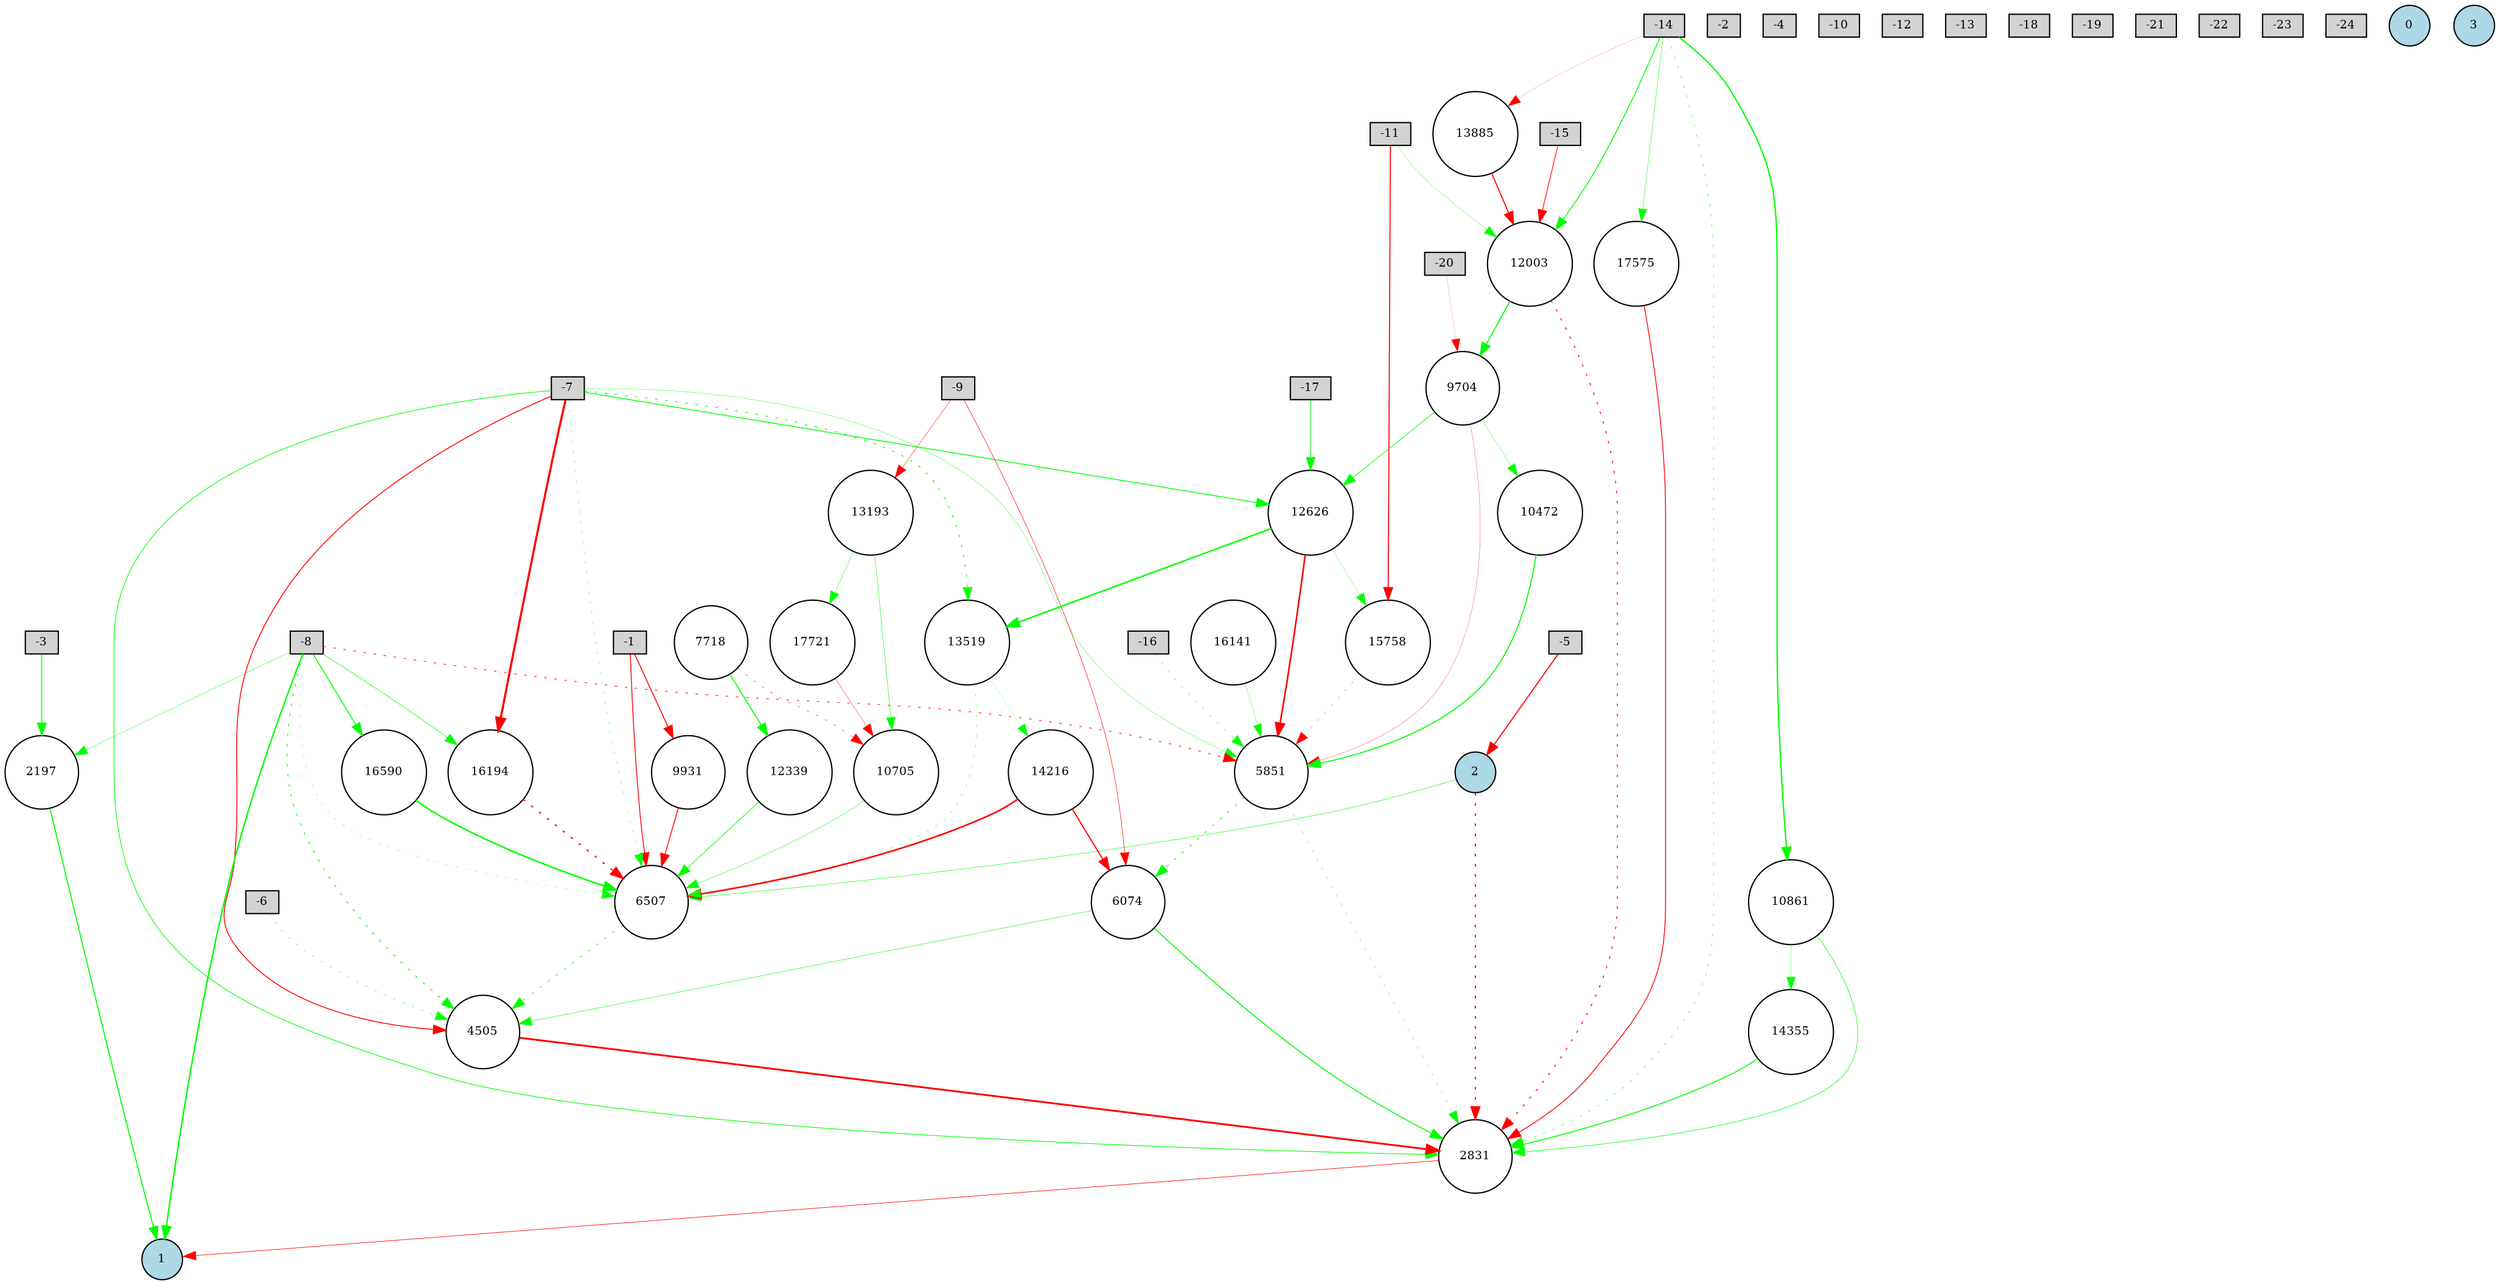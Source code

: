 digraph {
	node [fontsize=9 height=0.2 shape=circle width=0.2]
	-1 [fillcolor=lightgray shape=box style=filled]
	-2 [fillcolor=lightgray shape=box style=filled]
	-3 [fillcolor=lightgray shape=box style=filled]
	-4 [fillcolor=lightgray shape=box style=filled]
	-5 [fillcolor=lightgray shape=box style=filled]
	-6 [fillcolor=lightgray shape=box style=filled]
	-7 [fillcolor=lightgray shape=box style=filled]
	-8 [fillcolor=lightgray shape=box style=filled]
	-9 [fillcolor=lightgray shape=box style=filled]
	-10 [fillcolor=lightgray shape=box style=filled]
	-11 [fillcolor=lightgray shape=box style=filled]
	-12 [fillcolor=lightgray shape=box style=filled]
	-13 [fillcolor=lightgray shape=box style=filled]
	-14 [fillcolor=lightgray shape=box style=filled]
	-15 [fillcolor=lightgray shape=box style=filled]
	-16 [fillcolor=lightgray shape=box style=filled]
	-17 [fillcolor=lightgray shape=box style=filled]
	-18 [fillcolor=lightgray shape=box style=filled]
	-19 [fillcolor=lightgray shape=box style=filled]
	-20 [fillcolor=lightgray shape=box style=filled]
	-21 [fillcolor=lightgray shape=box style=filled]
	-22 [fillcolor=lightgray shape=box style=filled]
	-23 [fillcolor=lightgray shape=box style=filled]
	-24 [fillcolor=lightgray shape=box style=filled]
	0 [fillcolor=lightblue style=filled]
	1 [fillcolor=lightblue style=filled]
	2 [fillcolor=lightblue style=filled]
	3 [fillcolor=lightblue style=filled]
	14216 [fillcolor=white style=filled]
	13193 [fillcolor=white style=filled]
	16141 [fillcolor=white style=filled]
	15758 [fillcolor=white style=filled]
	2831 [fillcolor=white style=filled]
	14355 [fillcolor=white style=filled]
	2197 [fillcolor=white style=filled]
	4505 [fillcolor=white style=filled]
	7718 [fillcolor=white style=filled]
	17575 [fillcolor=white style=filled]
	12339 [fillcolor=white style=filled]
	17721 [fillcolor=white style=filled]
	6074 [fillcolor=white style=filled]
	13885 [fillcolor=white style=filled]
	16194 [fillcolor=white style=filled]
	9931 [fillcolor=white style=filled]
	16590 [fillcolor=white style=filled]
	13519 [fillcolor=white style=filled]
	10705 [fillcolor=white style=filled]
	12626 [fillcolor=white style=filled]
	5851 [fillcolor=white style=filled]
	12003 [fillcolor=white style=filled]
	9704 [fillcolor=white style=filled]
	10472 [fillcolor=white style=filled]
	6507 [fillcolor=white style=filled]
	10861 [fillcolor=white style=filled]
	6074 -> 2831 [color=green penwidth=0.7688371244398293 style=solid]
	-14 -> 10861 [color=green penwidth=1.043386670015843 style=solid]
	-7 -> 6507 [color=green penwidth=0.23677420260252496 style=dotted]
	-17 -> 12626 [color=green penwidth=0.5527630011098517 style=solid]
	12626 -> 13519 [color=green penwidth=1.1974576654407614 style=solid]
	10705 -> 6507 [color=green penwidth=0.27494255337581086 style=solid]
	2 -> 6507 [color=green penwidth=0.34883117225344573 style=solid]
	2831 -> 1 [color=red penwidth=0.42608603459487315 style=solid]
	-1 -> 9931 [color=red penwidth=0.7387742534051012 style=solid]
	13519 -> 6507 [color=green penwidth=0.28306897984062596 style=dotted]
	-16 -> 5851 [color=green penwidth=0.27430218684596064 style=dotted]
	9704 -> 12626 [color=green penwidth=0.487277143948765 style=solid]
	-7 -> 2831 [color=green penwidth=0.5521680884353791 style=solid]
	-8 -> 1 [color=green penwidth=1.1501186463990627 style=solid]
	10472 -> 5851 [color=green penwidth=0.8322200402503285 style=solid]
	9704 -> 5851 [color=red penwidth=0.18268407719767532 style=solid]
	17721 -> 10705 [color=red penwidth=0.23628903632431217 style=solid]
	7718 -> 12339 [color=green penwidth=0.7994020317897385 style=solid]
	-1 -> 6507 [color=red penwidth=0.6760450447592946 style=solid]
	5851 -> 6074 [color=green penwidth=0.5663110851368418 style=dotted]
	-14 -> 12003 [color=green penwidth=0.718312301322992 style=solid]
	9931 -> 6507 [color=red penwidth=0.68387316765957 style=solid]
	2197 -> 1 [color=green penwidth=0.847254220239385 style=solid]
	14216 -> 6507 [color=red penwidth=1.2557349471790868 style=solid]
	10861 -> 2831 [color=green penwidth=0.41440353825830334 style=solid]
	12626 -> 5851 [color=red penwidth=1.2416415986296128 style=solid]
	-7 -> 4505 [color=red penwidth=0.7094750831555329 style=solid]
	16141 -> 5851 [color=green penwidth=0.21955878022695843 style=solid]
	12003 -> 9704 [color=green penwidth=0.8689667445771133 style=solid]
	15758 -> 5851 [color=red penwidth=0.19207880921389203 style=dotted]
	-7 -> 5851 [color=green penwidth=0.22808120929035178 style=solid]
	7718 -> 10705 [color=red penwidth=0.29333447938888413 style=dotted]
	-3 -> 2197 [color=green penwidth=0.6406023056833573 style=solid]
	4505 -> 2831 [color=red penwidth=1.4528888621890363 style=solid]
	-7 -> 16194 [color=red penwidth=1.684206002603911 style=solid]
	13193 -> 17721 [color=green penwidth=0.266768113434695 style=solid]
	6074 -> 4505 [color=green penwidth=0.3333434666158984 style=solid]
	13193 -> 10705 [color=green penwidth=0.33498062484744917 style=solid]
	16590 -> 6507 [color=green penwidth=1.215847357598829 style=solid]
	17575 -> 2831 [color=red penwidth=0.6567897696108599 style=solid]
	5851 -> 2831 [color=green penwidth=0.2556647557980696 style=dotted]
	-8 -> 5851 [color=red penwidth=0.5056426381444654 style=dotted]
	13885 -> 12003 [color=red penwidth=0.8420488476032669 style=solid]
	16194 -> 6507 [color=red penwidth=0.9785891099846324 style=dotted]
	12626 -> 15758 [color=green penwidth=0.18210412214980987 style=solid]
	-9 -> 13193 [color=red penwidth=0.27762586421791124 style=solid]
	-8 -> 4505 [color=green penwidth=0.6471605790797214 style=dotted]
	-8 -> 16590 [color=green penwidth=0.7639460610860562 style=solid]
	-15 -> 12003 [color=red penwidth=0.5598380019539586 style=solid]
	13519 -> 14216 [color=green penwidth=0.11232787162309774 style=solid]
	-9 -> 6074 [color=red penwidth=0.3693926832833213 style=solid]
	-7 -> 13519 [color=green penwidth=0.602519379094143 style=dotted]
	6507 -> 4505 [color=green penwidth=0.4566902578816149 style=dotted]
	-8 -> 2197 [color=green penwidth=0.25349576727029033 style=solid]
	12339 -> 6507 [color=green penwidth=0.4986082293125631 style=solid]
	-11 -> 15758 [color=red penwidth=0.817915153164638 style=solid]
	12003 -> 2831 [color=red penwidth=0.683233611594006 style=dotted]
	-8 -> 6507 [color=green penwidth=0.18062709568992413 style=dotted]
	14355 -> 2831 [color=green penwidth=0.7737938993802898 style=solid]
	-14 -> 2831 [color=green penwidth=0.3518241509398452 style=dotted]
	10861 -> 14355 [color=green penwidth=0.2296537870249605 style=solid]
	-11 -> 12003 [color=green penwidth=0.1849466929876697 style=solid]
	-14 -> 17575 [color=green penwidth=0.2870596505511313 style=solid]
	-7 -> 12626 [color=green penwidth=0.6796376771410145 style=solid]
	-14 -> 13885 [color=red penwidth=0.11005466454852537 style=solid]
	9704 -> 10472 [color=green penwidth=0.2207699673583286 style=solid]
	-8 -> 16194 [color=green penwidth=0.39205916400786966 style=solid]
	2 -> 2831 [color=red penwidth=0.9953652920691624 style=dotted]
	-5 -> 2 [color=red penwidth=0.8403649733836823 style=solid]
	14216 -> 6074 [color=red penwidth=0.9374953505081863 style=solid]
	-6 -> 4505 [color=green penwidth=0.2952181010762559 style=dotted]
	-20 -> 9704 [color=red penwidth=0.10425637924951908 style=solid]
}
